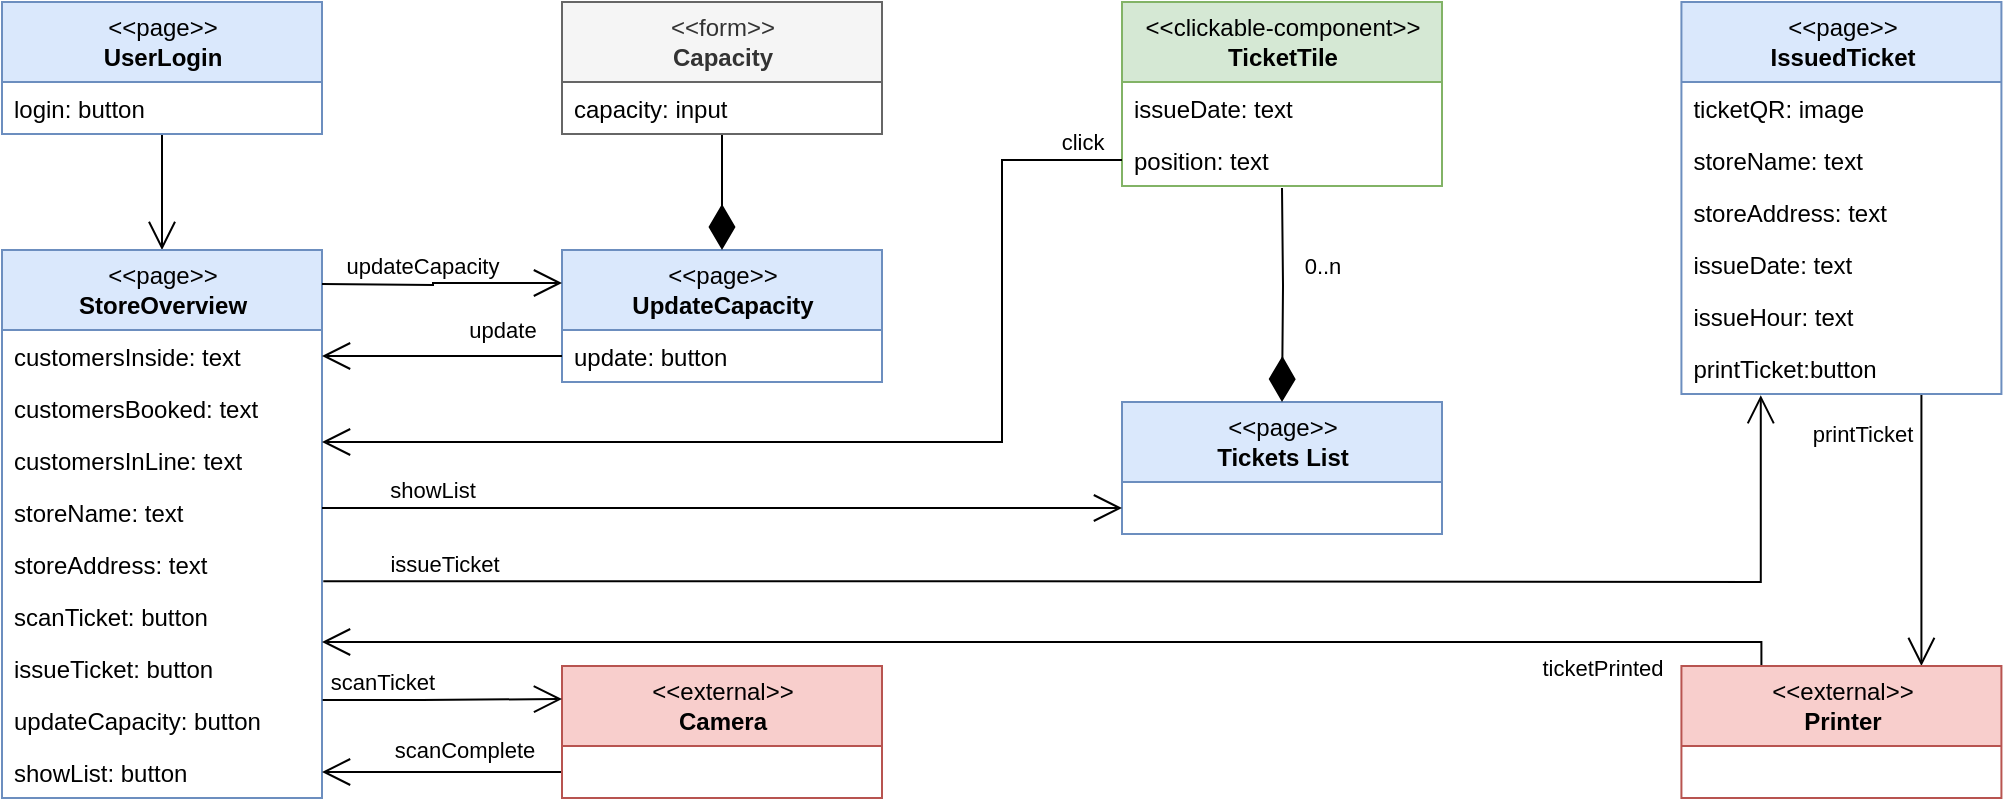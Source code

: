 <mxfile version="14.1.8" type="device"><diagram id="pDU1tCALrbpFuqzAGeaS" name="Pagina-1"><mxGraphModel dx="1113" dy="747" grid="1" gridSize="10" guides="1" tooltips="1" connect="1" arrows="1" fold="1" page="1" pageScale="1" pageWidth="1169" pageHeight="827" math="0" shadow="0"><root><mxCell id="0"/><mxCell id="1" parent="0"/><mxCell id="UyerQGGgHRH0cW67WeXe-37" style="edgeStyle=orthogonalEdgeStyle;rounded=0;orthogonalLoop=1;jettySize=auto;html=1;entryX=0.5;entryY=0;entryDx=0;entryDy=0;endArrow=open;endFill=0;endSize=12;" parent="1" source="UyerQGGgHRH0cW67WeXe-1" target="UyerQGGgHRH0cW67WeXe-3" edge="1"><mxGeometry relative="1" as="geometry"/></mxCell><mxCell id="UyerQGGgHRH0cW67WeXe-1" value="&amp;lt;&amp;lt;page&amp;gt;&amp;gt;&lt;br&gt;&lt;b&gt;UserLogin&lt;/b&gt;" style="swimlane;fontStyle=0;childLayout=stackLayout;horizontal=1;startSize=40;fillColor=#dae8fc;horizontalStack=0;resizeParent=1;resizeParentMax=0;resizeLast=0;collapsible=1;marginBottom=0;html=1;spacingBottom=0;strokeColor=#6c8ebf;" parent="1" vertex="1"><mxGeometry x="80" y="40.0" width="160" height="66" as="geometry"/></mxCell><mxCell id="UyerQGGgHRH0cW67WeXe-2" value="login: button" style="text;strokeColor=none;fillColor=none;align=left;verticalAlign=top;spacingLeft=4;spacingRight=4;overflow=hidden;rotatable=0;points=[[0,0.5],[1,0.5]];portConstraint=eastwest;" parent="UyerQGGgHRH0cW67WeXe-1" vertex="1"><mxGeometry y="40" width="160" height="26" as="geometry"/></mxCell><mxCell id="UyerQGGgHRH0cW67WeXe-3" value="&amp;lt;&amp;lt;page&amp;gt;&amp;gt;&lt;br&gt;&lt;b&gt;StoreOverview&lt;/b&gt;" style="swimlane;fontStyle=0;childLayout=stackLayout;horizontal=1;startSize=40;fillColor=#dae8fc;horizontalStack=0;resizeParent=1;resizeParentMax=0;resizeLast=0;collapsible=1;marginBottom=0;html=1;spacingBottom=0;strokeColor=#6c8ebf;" parent="1" vertex="1"><mxGeometry x="80" y="164.0" width="160" height="274" as="geometry"/></mxCell><mxCell id="UyerQGGgHRH0cW67WeXe-4" value="customersInside: text" style="text;strokeColor=none;fillColor=none;align=left;verticalAlign=top;spacingLeft=4;spacingRight=4;overflow=hidden;rotatable=0;points=[[0,0.5],[1,0.5]];portConstraint=eastwest;" parent="UyerQGGgHRH0cW67WeXe-3" vertex="1"><mxGeometry y="40" width="160" height="26" as="geometry"/></mxCell><mxCell id="UyerQGGgHRH0cW67WeXe-5" value="customersBooked: text" style="text;strokeColor=none;fillColor=none;align=left;verticalAlign=top;spacingLeft=4;spacingRight=4;overflow=hidden;rotatable=0;points=[[0,0.5],[1,0.5]];portConstraint=eastwest;" parent="UyerQGGgHRH0cW67WeXe-3" vertex="1"><mxGeometry y="66" width="160" height="26" as="geometry"/></mxCell><mxCell id="UyerQGGgHRH0cW67WeXe-6" value="customersInLine: text" style="text;strokeColor=none;fillColor=none;align=left;verticalAlign=top;spacingLeft=4;spacingRight=4;overflow=hidden;rotatable=0;points=[[0,0.5],[1,0.5]];portConstraint=eastwest;" parent="UyerQGGgHRH0cW67WeXe-3" vertex="1"><mxGeometry y="92" width="160" height="26" as="geometry"/></mxCell><mxCell id="UyerQGGgHRH0cW67WeXe-7" value="storeName: text" style="text;strokeColor=none;fillColor=none;align=left;verticalAlign=top;spacingLeft=4;spacingRight=4;overflow=hidden;rotatable=0;points=[[0,0.5],[1,0.5]];portConstraint=eastwest;" parent="UyerQGGgHRH0cW67WeXe-3" vertex="1"><mxGeometry y="118" width="160" height="26" as="geometry"/></mxCell><mxCell id="UyerQGGgHRH0cW67WeXe-8" value="storeAddress: text" style="text;strokeColor=none;fillColor=none;align=left;verticalAlign=top;spacingLeft=4;spacingRight=4;overflow=hidden;rotatable=0;points=[[0,0.5],[1,0.5]];portConstraint=eastwest;" parent="UyerQGGgHRH0cW67WeXe-3" vertex="1"><mxGeometry y="144" width="160" height="26" as="geometry"/></mxCell><mxCell id="UyerQGGgHRH0cW67WeXe-9" value="scanTicket: button" style="text;strokeColor=none;fillColor=none;align=left;verticalAlign=top;spacingLeft=4;spacingRight=4;overflow=hidden;rotatable=0;points=[[0,0.5],[1,0.5]];portConstraint=eastwest;" parent="UyerQGGgHRH0cW67WeXe-3" vertex="1"><mxGeometry y="170" width="160" height="26" as="geometry"/></mxCell><mxCell id="UyerQGGgHRH0cW67WeXe-10" value="issueTicket: button" style="text;strokeColor=none;fillColor=none;align=left;verticalAlign=top;spacingLeft=4;spacingRight=4;overflow=hidden;rotatable=0;points=[[0,0.5],[1,0.5]];portConstraint=eastwest;" parent="UyerQGGgHRH0cW67WeXe-3" vertex="1"><mxGeometry y="196" width="160" height="26" as="geometry"/></mxCell><mxCell id="UyerQGGgHRH0cW67WeXe-11" value="updateCapacity: button" style="text;strokeColor=none;fillColor=none;align=left;verticalAlign=top;spacingLeft=4;spacingRight=4;overflow=hidden;rotatable=0;points=[[0,0.5],[1,0.5]];portConstraint=eastwest;" parent="UyerQGGgHRH0cW67WeXe-3" vertex="1"><mxGeometry y="222" width="160" height="26" as="geometry"/></mxCell><mxCell id="C2IGotsavWQ6LTSkgcou-1" value="showList: button" style="text;strokeColor=none;fillColor=none;align=left;verticalAlign=top;spacingLeft=4;spacingRight=4;overflow=hidden;rotatable=0;points=[[0,0.5],[1,0.5]];portConstraint=eastwest;" vertex="1" parent="UyerQGGgHRH0cW67WeXe-3"><mxGeometry y="248" width="160" height="26" as="geometry"/></mxCell><mxCell id="UyerQGGgHRH0cW67WeXe-46" style="edgeStyle=orthogonalEdgeStyle;rounded=0;orthogonalLoop=1;jettySize=auto;html=1;exitX=0;exitY=0.75;exitDx=0;exitDy=0;endArrow=open;endFill=0;endSize=12;" parent="1" source="UyerQGGgHRH0cW67WeXe-12" edge="1"><mxGeometry relative="1" as="geometry"><Array as="points"><mxPoint x="360" y="425"/></Array><mxPoint x="240" y="425" as="targetPoint"/></mxGeometry></mxCell><mxCell id="UyerQGGgHRH0cW67WeXe-49" value="scanTicket" style="edgeLabel;html=1;align=center;verticalAlign=middle;resizable=0;points=[];" parent="UyerQGGgHRH0cW67WeXe-46" vertex="1" connectable="0"><mxGeometry x="0.333" y="2" relative="1" as="geometry"><mxPoint x="-11.24" y="-47" as="offset"/></mxGeometry></mxCell><mxCell id="UyerQGGgHRH0cW67WeXe-50" value="scanComplete" style="edgeLabel;html=1;align=center;verticalAlign=middle;resizable=0;points=[];" parent="UyerQGGgHRH0cW67WeXe-46" vertex="1" connectable="0"><mxGeometry x="-0.018" y="2" relative="1" as="geometry"><mxPoint x="7.33" y="-13" as="offset"/></mxGeometry></mxCell><mxCell id="UyerQGGgHRH0cW67WeXe-12" value="&amp;lt;&amp;lt;external&amp;gt;&amp;gt;&lt;br&gt;&lt;b&gt;Camera&lt;/b&gt;" style="swimlane;fontStyle=0;childLayout=stackLayout;horizontal=1;startSize=40;fillColor=#f8cecc;horizontalStack=0;resizeParent=1;resizeParentMax=0;resizeLast=0;collapsible=1;marginBottom=0;html=1;spacingBottom=0;strokeColor=#b85450;" parent="1" vertex="1"><mxGeometry x="360" y="372.0" width="160" height="66" as="geometry"/></mxCell><mxCell id="UyerQGGgHRH0cW67WeXe-21" value="&amp;lt;&amp;lt;page&amp;gt;&amp;gt;&lt;br&gt;&lt;b&gt;UpdateCapacity&lt;/b&gt;" style="swimlane;fontStyle=0;childLayout=stackLayout;horizontal=1;startSize=40;fillColor=#dae8fc;horizontalStack=0;resizeParent=1;resizeParentMax=0;resizeLast=0;collapsible=1;marginBottom=0;html=1;spacingBottom=0;strokeColor=#6c8ebf;" parent="1" vertex="1"><mxGeometry x="360" y="164.0" width="160" height="66" as="geometry"/></mxCell><mxCell id="UyerQGGgHRH0cW67WeXe-22" value="update: button" style="text;strokeColor=none;fillColor=none;align=left;verticalAlign=top;spacingLeft=4;spacingRight=4;overflow=hidden;rotatable=0;points=[[0,0.5],[1,0.5]];portConstraint=eastwest;" parent="UyerQGGgHRH0cW67WeXe-21" vertex="1"><mxGeometry y="40" width="160" height="26" as="geometry"/></mxCell><mxCell id="UyerQGGgHRH0cW67WeXe-40" style="edgeStyle=orthogonalEdgeStyle;rounded=0;orthogonalLoop=1;jettySize=auto;html=1;entryX=0.5;entryY=0;entryDx=0;entryDy=0;endArrow=diamondThin;endFill=1;endSize=20;" parent="1" source="UyerQGGgHRH0cW67WeXe-23" target="UyerQGGgHRH0cW67WeXe-21" edge="1"><mxGeometry relative="1" as="geometry"/></mxCell><mxCell id="UyerQGGgHRH0cW67WeXe-23" value="&amp;lt;&amp;lt;form&amp;gt;&amp;gt;&lt;br&gt;&lt;b&gt;Capacity&lt;/b&gt;" style="swimlane;fontStyle=0;childLayout=stackLayout;horizontal=1;startSize=40;fillColor=#f5f5f5;horizontalStack=0;resizeParent=1;resizeParentMax=0;resizeLast=0;collapsible=1;marginBottom=0;html=1;spacingBottom=0;strokeColor=#666666;fontColor=#333333;" parent="1" vertex="1"><mxGeometry x="360" y="40.0" width="160" height="66" as="geometry"/></mxCell><mxCell id="UyerQGGgHRH0cW67WeXe-24" value="capacity: input" style="text;strokeColor=none;fillColor=none;align=left;verticalAlign=top;spacingLeft=4;spacingRight=4;overflow=hidden;rotatable=0;points=[[0,0.5],[1,0.5]];portConstraint=eastwest;" parent="UyerQGGgHRH0cW67WeXe-23" vertex="1"><mxGeometry y="40" width="160" height="26" as="geometry"/></mxCell><mxCell id="UyerQGGgHRH0cW67WeXe-44" style="edgeStyle=orthogonalEdgeStyle;rounded=0;orthogonalLoop=1;jettySize=auto;html=1;endArrow=open;endFill=0;endSize=12;exitX=0.75;exitY=1;exitDx=0;exitDy=0;exitPerimeter=0;entryX=0.75;entryY=0;entryDx=0;entryDy=0;" parent="1" source="UyerQGGgHRH0cW67WeXe-35" target="UyerQGGgHRH0cW67WeXe-36" edge="1"><mxGeometry relative="1" as="geometry"/></mxCell><mxCell id="UyerQGGgHRH0cW67WeXe-57" value="printTicket" style="edgeLabel;html=1;align=center;verticalAlign=middle;resizable=0;points=[];" parent="UyerQGGgHRH0cW67WeXe-44" vertex="1" connectable="0"><mxGeometry x="-0.653" y="5" relative="1" as="geometry"><mxPoint x="-35" y="-3.53" as="offset"/></mxGeometry></mxCell><mxCell id="UyerQGGgHRH0cW67WeXe-27" value="&amp;lt;&amp;lt;page&amp;gt;&amp;gt;&lt;br&gt;&lt;b&gt;IssuedTicket&lt;/b&gt;" style="swimlane;fontStyle=0;childLayout=stackLayout;horizontal=1;startSize=40;fillColor=#dae8fc;horizontalStack=0;resizeParent=1;resizeParentMax=0;resizeLast=0;collapsible=1;marginBottom=0;html=1;spacingBottom=0;strokeColor=#6c8ebf;" parent="1" vertex="1"><mxGeometry x="919.71" y="40.0" width="160" height="196" as="geometry"/></mxCell><mxCell id="UyerQGGgHRH0cW67WeXe-28" value="ticketQR: image" style="text;strokeColor=none;fillColor=none;align=left;verticalAlign=top;spacingLeft=4;spacingRight=4;overflow=hidden;rotatable=0;points=[[0,0.5],[1,0.5]];portConstraint=eastwest;" parent="UyerQGGgHRH0cW67WeXe-27" vertex="1"><mxGeometry y="40" width="160" height="26" as="geometry"/></mxCell><mxCell id="UyerQGGgHRH0cW67WeXe-29" value="storeName: text" style="text;strokeColor=none;fillColor=none;align=left;verticalAlign=top;spacingLeft=4;spacingRight=4;overflow=hidden;rotatable=0;points=[[0,0.5],[1,0.5]];portConstraint=eastwest;" parent="UyerQGGgHRH0cW67WeXe-27" vertex="1"><mxGeometry y="66" width="160" height="26" as="geometry"/></mxCell><mxCell id="UyerQGGgHRH0cW67WeXe-30" value="storeAddress: text" style="text;strokeColor=none;fillColor=none;align=left;verticalAlign=top;spacingLeft=4;spacingRight=4;overflow=hidden;rotatable=0;points=[[0,0.5],[1,0.5]];portConstraint=eastwest;" parent="UyerQGGgHRH0cW67WeXe-27" vertex="1"><mxGeometry y="92" width="160" height="26" as="geometry"/></mxCell><mxCell id="UyerQGGgHRH0cW67WeXe-31" value="issueDate: text" style="text;strokeColor=none;fillColor=none;align=left;verticalAlign=top;spacingLeft=4;spacingRight=4;overflow=hidden;rotatable=0;points=[[0,0.5],[1,0.5]];portConstraint=eastwest;" parent="UyerQGGgHRH0cW67WeXe-27" vertex="1"><mxGeometry y="118" width="160" height="26" as="geometry"/></mxCell><mxCell id="UyerQGGgHRH0cW67WeXe-32" value="issueHour: text" style="text;strokeColor=none;fillColor=none;align=left;verticalAlign=top;spacingLeft=4;spacingRight=4;overflow=hidden;rotatable=0;points=[[0,0.5],[1,0.5]];portConstraint=eastwest;" parent="UyerQGGgHRH0cW67WeXe-27" vertex="1"><mxGeometry y="144" width="160" height="26" as="geometry"/></mxCell><mxCell id="UyerQGGgHRH0cW67WeXe-35" value="printTicket:button" style="text;strokeColor=none;fillColor=none;align=left;verticalAlign=top;spacingLeft=4;spacingRight=4;overflow=hidden;rotatable=0;points=[[0,0.5],[1,0.5]];portConstraint=eastwest;" parent="UyerQGGgHRH0cW67WeXe-27" vertex="1"><mxGeometry y="170" width="160" height="26" as="geometry"/></mxCell><mxCell id="UyerQGGgHRH0cW67WeXe-45" style="edgeStyle=orthogonalEdgeStyle;rounded=0;orthogonalLoop=1;jettySize=auto;html=1;exitX=0.25;exitY=0;exitDx=0;exitDy=0;endArrow=open;endFill=0;endSize=12;" parent="1" source="UyerQGGgHRH0cW67WeXe-36" edge="1"><mxGeometry relative="1" as="geometry"><mxPoint x="240" y="360" as="targetPoint"/><Array as="points"><mxPoint x="960" y="360"/><mxPoint x="240" y="360"/></Array></mxGeometry></mxCell><mxCell id="UyerQGGgHRH0cW67WeXe-51" value="ticketPrinted" style="edgeLabel;html=1;align=center;verticalAlign=middle;resizable=0;points=[];" parent="UyerQGGgHRH0cW67WeXe-45" vertex="1" connectable="0"><mxGeometry x="-0.829" y="-1" relative="1" as="geometry"><mxPoint x="-29.37" y="13.97" as="offset"/></mxGeometry></mxCell><mxCell id="UyerQGGgHRH0cW67WeXe-36" value="&amp;lt;&amp;lt;external&amp;gt;&amp;gt;&lt;br&gt;&lt;b&gt;Printer&lt;/b&gt;" style="swimlane;fontStyle=0;childLayout=stackLayout;horizontal=1;startSize=40;fillColor=#f8cecc;horizontalStack=0;resizeParent=1;resizeParentMax=0;resizeLast=0;collapsible=1;marginBottom=0;html=1;spacingBottom=0;strokeColor=#b85450;" parent="1" vertex="1"><mxGeometry x="919.71" y="372.0" width="160" height="66" as="geometry"/></mxCell><mxCell id="UyerQGGgHRH0cW67WeXe-41" style="edgeStyle=orthogonalEdgeStyle;rounded=0;orthogonalLoop=1;jettySize=auto;html=1;entryX=0;entryY=0.25;entryDx=0;entryDy=0;endArrow=open;endFill=0;endSize=12;" parent="1" target="UyerQGGgHRH0cW67WeXe-21" edge="1"><mxGeometry relative="1" as="geometry"><mxPoint x="240" y="181" as="sourcePoint"/></mxGeometry></mxCell><mxCell id="UyerQGGgHRH0cW67WeXe-53" value="updateCapacity" style="edgeLabel;html=1;align=center;verticalAlign=middle;resizable=0;points=[];" parent="UyerQGGgHRH0cW67WeXe-41" vertex="1" connectable="0"><mxGeometry x="-0.55" y="3" relative="1" as="geometry"><mxPoint x="23.1" y="-6.39" as="offset"/></mxGeometry></mxCell><mxCell id="UyerQGGgHRH0cW67WeXe-42" style="edgeStyle=orthogonalEdgeStyle;rounded=0;orthogonalLoop=1;jettySize=auto;html=1;exitX=1.004;exitY=0.83;exitDx=0;exitDy=0;entryX=0.248;entryY=1.022;entryDx=0;entryDy=0;entryPerimeter=0;endArrow=open;endFill=0;endSize=12;exitPerimeter=0;" parent="1" source="UyerQGGgHRH0cW67WeXe-8" target="UyerQGGgHRH0cW67WeXe-35" edge="1"><mxGeometry relative="1" as="geometry"><Array as="points"><mxPoint x="575" y="330"/><mxPoint x="959" y="330"/></Array></mxGeometry></mxCell><mxCell id="UyerQGGgHRH0cW67WeXe-52" value="issueTicket" style="edgeLabel;html=1;align=center;verticalAlign=middle;resizable=0;points=[];" parent="UyerQGGgHRH0cW67WeXe-42" vertex="1" connectable="0"><mxGeometry x="-0.828" y="1" relative="1" as="geometry"><mxPoint x="-10.3" y="-7.58" as="offset"/></mxGeometry></mxCell><mxCell id="UyerQGGgHRH0cW67WeXe-48" style="edgeStyle=orthogonalEdgeStyle;rounded=0;orthogonalLoop=1;jettySize=auto;html=1;entryX=0;entryY=0.25;entryDx=0;entryDy=0;endArrow=open;endFill=0;endSize=12;exitX=1.002;exitY=0.117;exitDx=0;exitDy=0;exitPerimeter=0;" parent="1" source="UyerQGGgHRH0cW67WeXe-11" target="UyerQGGgHRH0cW67WeXe-12" edge="1"><mxGeometry relative="1" as="geometry"><mxPoint x="260" y="389" as="sourcePoint"/><Array as="points"><mxPoint x="290" y="389"/></Array></mxGeometry></mxCell><mxCell id="UyerQGGgHRH0cW67WeXe-55" style="edgeStyle=orthogonalEdgeStyle;rounded=0;orthogonalLoop=1;jettySize=auto;html=1;exitX=0;exitY=0.5;exitDx=0;exitDy=0;entryX=1;entryY=0.5;entryDx=0;entryDy=0;endArrow=open;endFill=0;endSize=12;" parent="1" source="UyerQGGgHRH0cW67WeXe-22" target="UyerQGGgHRH0cW67WeXe-4" edge="1"><mxGeometry relative="1" as="geometry"><Array as="points"/></mxGeometry></mxCell><mxCell id="UyerQGGgHRH0cW67WeXe-56" value="update" style="edgeLabel;html=1;align=center;verticalAlign=middle;resizable=0;points=[];" parent="UyerQGGgHRH0cW67WeXe-55" vertex="1" connectable="0"><mxGeometry x="-0.352" y="-3" relative="1" as="geometry"><mxPoint x="8.82" y="-10" as="offset"/></mxGeometry></mxCell><mxCell id="C2IGotsavWQ6LTSkgcou-2" value="&amp;lt;&amp;lt;page&amp;gt;&amp;gt;&lt;br&gt;&lt;b&gt;Tickets List&lt;/b&gt;" style="swimlane;fontStyle=0;childLayout=stackLayout;horizontal=1;startSize=40;fillColor=#dae8fc;horizontalStack=0;resizeParent=1;resizeParentMax=0;resizeLast=0;collapsible=1;marginBottom=0;html=1;spacingBottom=0;strokeColor=#6c8ebf;" vertex="1" parent="1"><mxGeometry x="640" y="240" width="160" height="66" as="geometry"/></mxCell><mxCell id="C2IGotsavWQ6LTSkgcou-7" style="edgeStyle=orthogonalEdgeStyle;rounded=0;orthogonalLoop=1;jettySize=auto;html=1;endArrow=diamondThin;endFill=1;endSize=20;entryX=0.5;entryY=0;entryDx=0;entryDy=0;" edge="1" parent="1" target="C2IGotsavWQ6LTSkgcou-2"><mxGeometry relative="1" as="geometry"><mxPoint x="719" y="230" as="targetPoint"/><mxPoint x="720" y="133" as="sourcePoint"/></mxGeometry></mxCell><mxCell id="C2IGotsavWQ6LTSkgcou-8" value="0..n" style="edgeLabel;html=1;align=center;verticalAlign=middle;resizable=0;points=[];" vertex="1" connectable="0" parent="C2IGotsavWQ6LTSkgcou-7"><mxGeometry x="-0.57" relative="1" as="geometry"><mxPoint x="20" y="15.43" as="offset"/></mxGeometry></mxCell><mxCell id="C2IGotsavWQ6LTSkgcou-9" value="&amp;lt;&amp;lt;clickable-component&amp;gt;&amp;gt;&lt;br&gt;&lt;b&gt;TicketTile&lt;/b&gt;" style="swimlane;fontStyle=0;childLayout=stackLayout;horizontal=1;startSize=40;fillColor=#d5e8d4;horizontalStack=0;resizeParent=1;resizeParentMax=0;resizeLast=0;collapsible=1;marginBottom=0;html=1;spacingBottom=0;strokeColor=#82b366;" vertex="1" parent="1"><mxGeometry x="640" y="40" width="160" height="92" as="geometry"/></mxCell><mxCell id="C2IGotsavWQ6LTSkgcou-10" value="issueDate: text" style="text;strokeColor=none;fillColor=none;align=left;verticalAlign=top;spacingLeft=4;spacingRight=4;overflow=hidden;rotatable=0;points=[[0,0.5],[1,0.5]];portConstraint=eastwest;" vertex="1" parent="C2IGotsavWQ6LTSkgcou-9"><mxGeometry y="40" width="160" height="26" as="geometry"/></mxCell><mxCell id="C2IGotsavWQ6LTSkgcou-11" value="position: text" style="text;strokeColor=none;fillColor=none;align=left;verticalAlign=top;spacingLeft=4;spacingRight=4;overflow=hidden;rotatable=0;points=[[0,0.5],[1,0.5]];portConstraint=eastwest;" vertex="1" parent="C2IGotsavWQ6LTSkgcou-9"><mxGeometry y="66" width="160" height="26" as="geometry"/></mxCell><mxCell id="C2IGotsavWQ6LTSkgcou-14" style="edgeStyle=orthogonalEdgeStyle;rounded=0;orthogonalLoop=1;jettySize=auto;html=1;entryX=0;entryY=0.5;entryDx=0;entryDy=0;endArrow=open;endFill=0;endSize=12;" edge="1" parent="1"><mxGeometry relative="1" as="geometry"><mxPoint x="240" y="293" as="sourcePoint"/><mxPoint x="640" y="293.0" as="targetPoint"/><Array as="points"><mxPoint x="240" y="293"/></Array></mxGeometry></mxCell><mxCell id="C2IGotsavWQ6LTSkgcou-15" style="edgeStyle=orthogonalEdgeStyle;rounded=0;orthogonalLoop=1;jettySize=auto;html=1;endArrow=open;endFill=0;endSize=12;exitX=0;exitY=0.5;exitDx=0;exitDy=0;" edge="1" parent="1" source="C2IGotsavWQ6LTSkgcou-11"><mxGeometry relative="1" as="geometry"><mxPoint x="250" y="293" as="sourcePoint"/><mxPoint x="240" y="260" as="targetPoint"/><Array as="points"><mxPoint x="580" y="119"/><mxPoint x="580" y="260"/></Array></mxGeometry></mxCell><mxCell id="C2IGotsavWQ6LTSkgcou-16" value="click" style="edgeLabel;html=1;align=center;verticalAlign=middle;resizable=0;points=[];" vertex="1" connectable="0" parent="1"><mxGeometry x="619.999" y="110" as="geometry"/></mxCell><mxCell id="C2IGotsavWQ6LTSkgcou-17" value="showList" style="edgeLabel;html=1;align=center;verticalAlign=middle;resizable=0;points=[];" vertex="1" connectable="0" parent="1"><mxGeometry x="294.999" y="284" as="geometry"/></mxCell></root></mxGraphModel></diagram></mxfile>